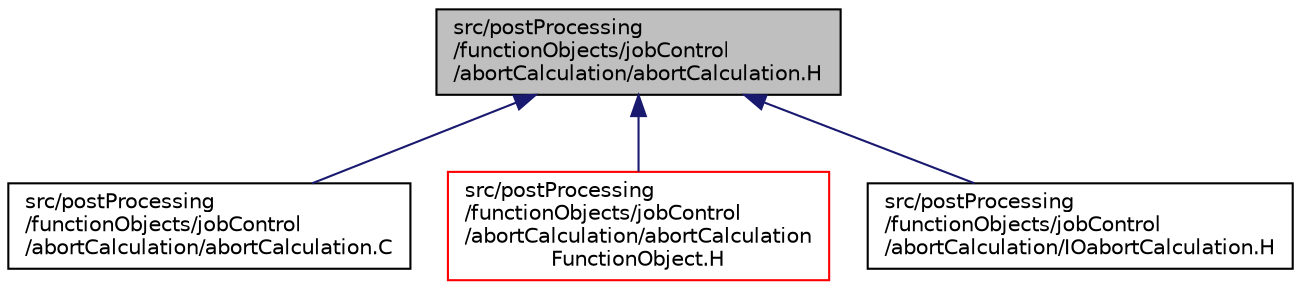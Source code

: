 digraph "src/postProcessing/functionObjects/jobControl/abortCalculation/abortCalculation.H"
{
  bgcolor="transparent";
  edge [fontname="Helvetica",fontsize="10",labelfontname="Helvetica",labelfontsize="10"];
  node [fontname="Helvetica",fontsize="10",shape=record];
  Node1 [label="src/postProcessing\l/functionObjects/jobControl\l/abortCalculation/abortCalculation.H",height=0.2,width=0.4,color="black", fillcolor="grey75", style="filled", fontcolor="black"];
  Node1 -> Node2 [dir="back",color="midnightblue",fontsize="10",style="solid",fontname="Helvetica"];
  Node2 [label="src/postProcessing\l/functionObjects/jobControl\l/abortCalculation/abortCalculation.C",height=0.2,width=0.4,color="black",URL="$a09347.html"];
  Node1 -> Node3 [dir="back",color="midnightblue",fontsize="10",style="solid",fontname="Helvetica"];
  Node3 [label="src/postProcessing\l/functionObjects/jobControl\l/abortCalculation/abortCalculation\lFunctionObject.H",height=0.2,width=0.4,color="red",URL="$a09350.html"];
  Node1 -> Node4 [dir="back",color="midnightblue",fontsize="10",style="solid",fontname="Helvetica"];
  Node4 [label="src/postProcessing\l/functionObjects/jobControl\l/abortCalculation/IOabortCalculation.H",height=0.2,width=0.4,color="black",URL="$a09351.html"];
}
